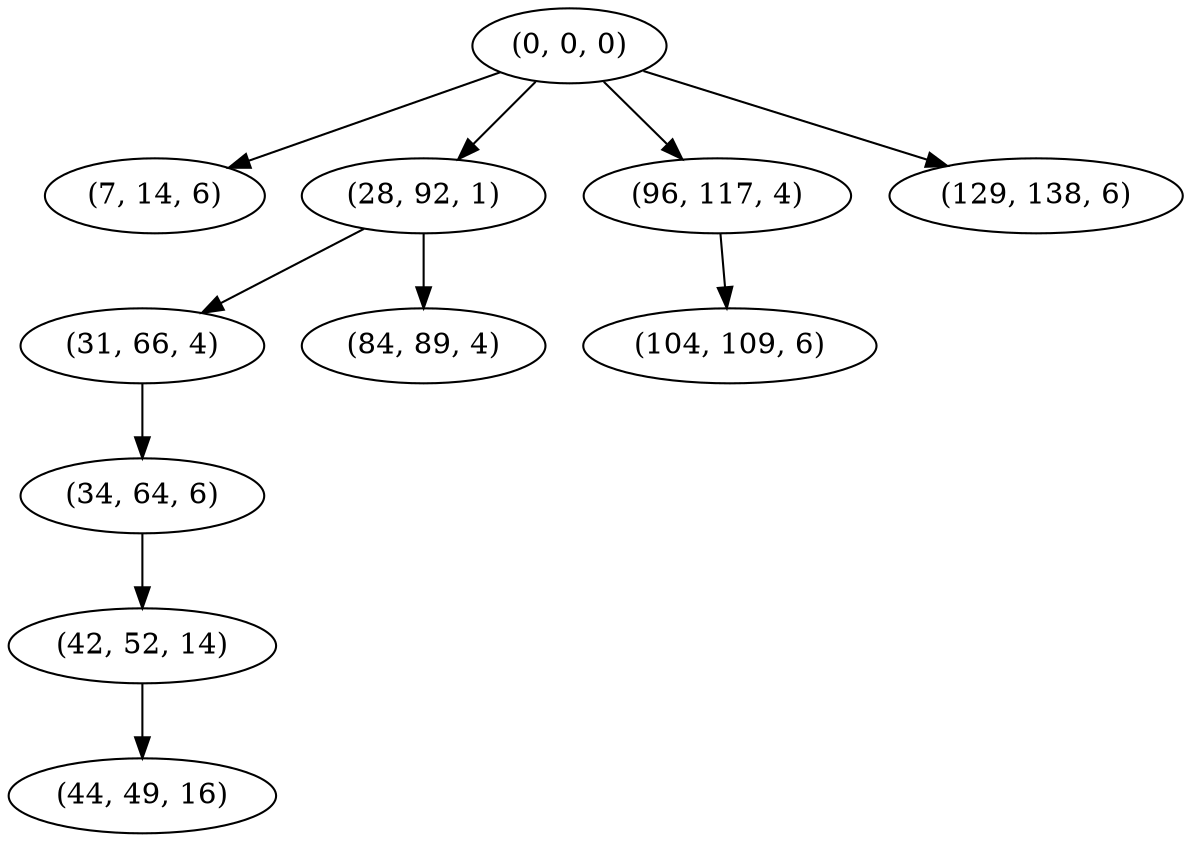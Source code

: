 digraph tree {
    "(0, 0, 0)";
    "(7, 14, 6)";
    "(28, 92, 1)";
    "(31, 66, 4)";
    "(34, 64, 6)";
    "(42, 52, 14)";
    "(44, 49, 16)";
    "(84, 89, 4)";
    "(96, 117, 4)";
    "(104, 109, 6)";
    "(129, 138, 6)";
    "(0, 0, 0)" -> "(7, 14, 6)";
    "(0, 0, 0)" -> "(28, 92, 1)";
    "(0, 0, 0)" -> "(96, 117, 4)";
    "(0, 0, 0)" -> "(129, 138, 6)";
    "(28, 92, 1)" -> "(31, 66, 4)";
    "(28, 92, 1)" -> "(84, 89, 4)";
    "(31, 66, 4)" -> "(34, 64, 6)";
    "(34, 64, 6)" -> "(42, 52, 14)";
    "(42, 52, 14)" -> "(44, 49, 16)";
    "(96, 117, 4)" -> "(104, 109, 6)";
}
